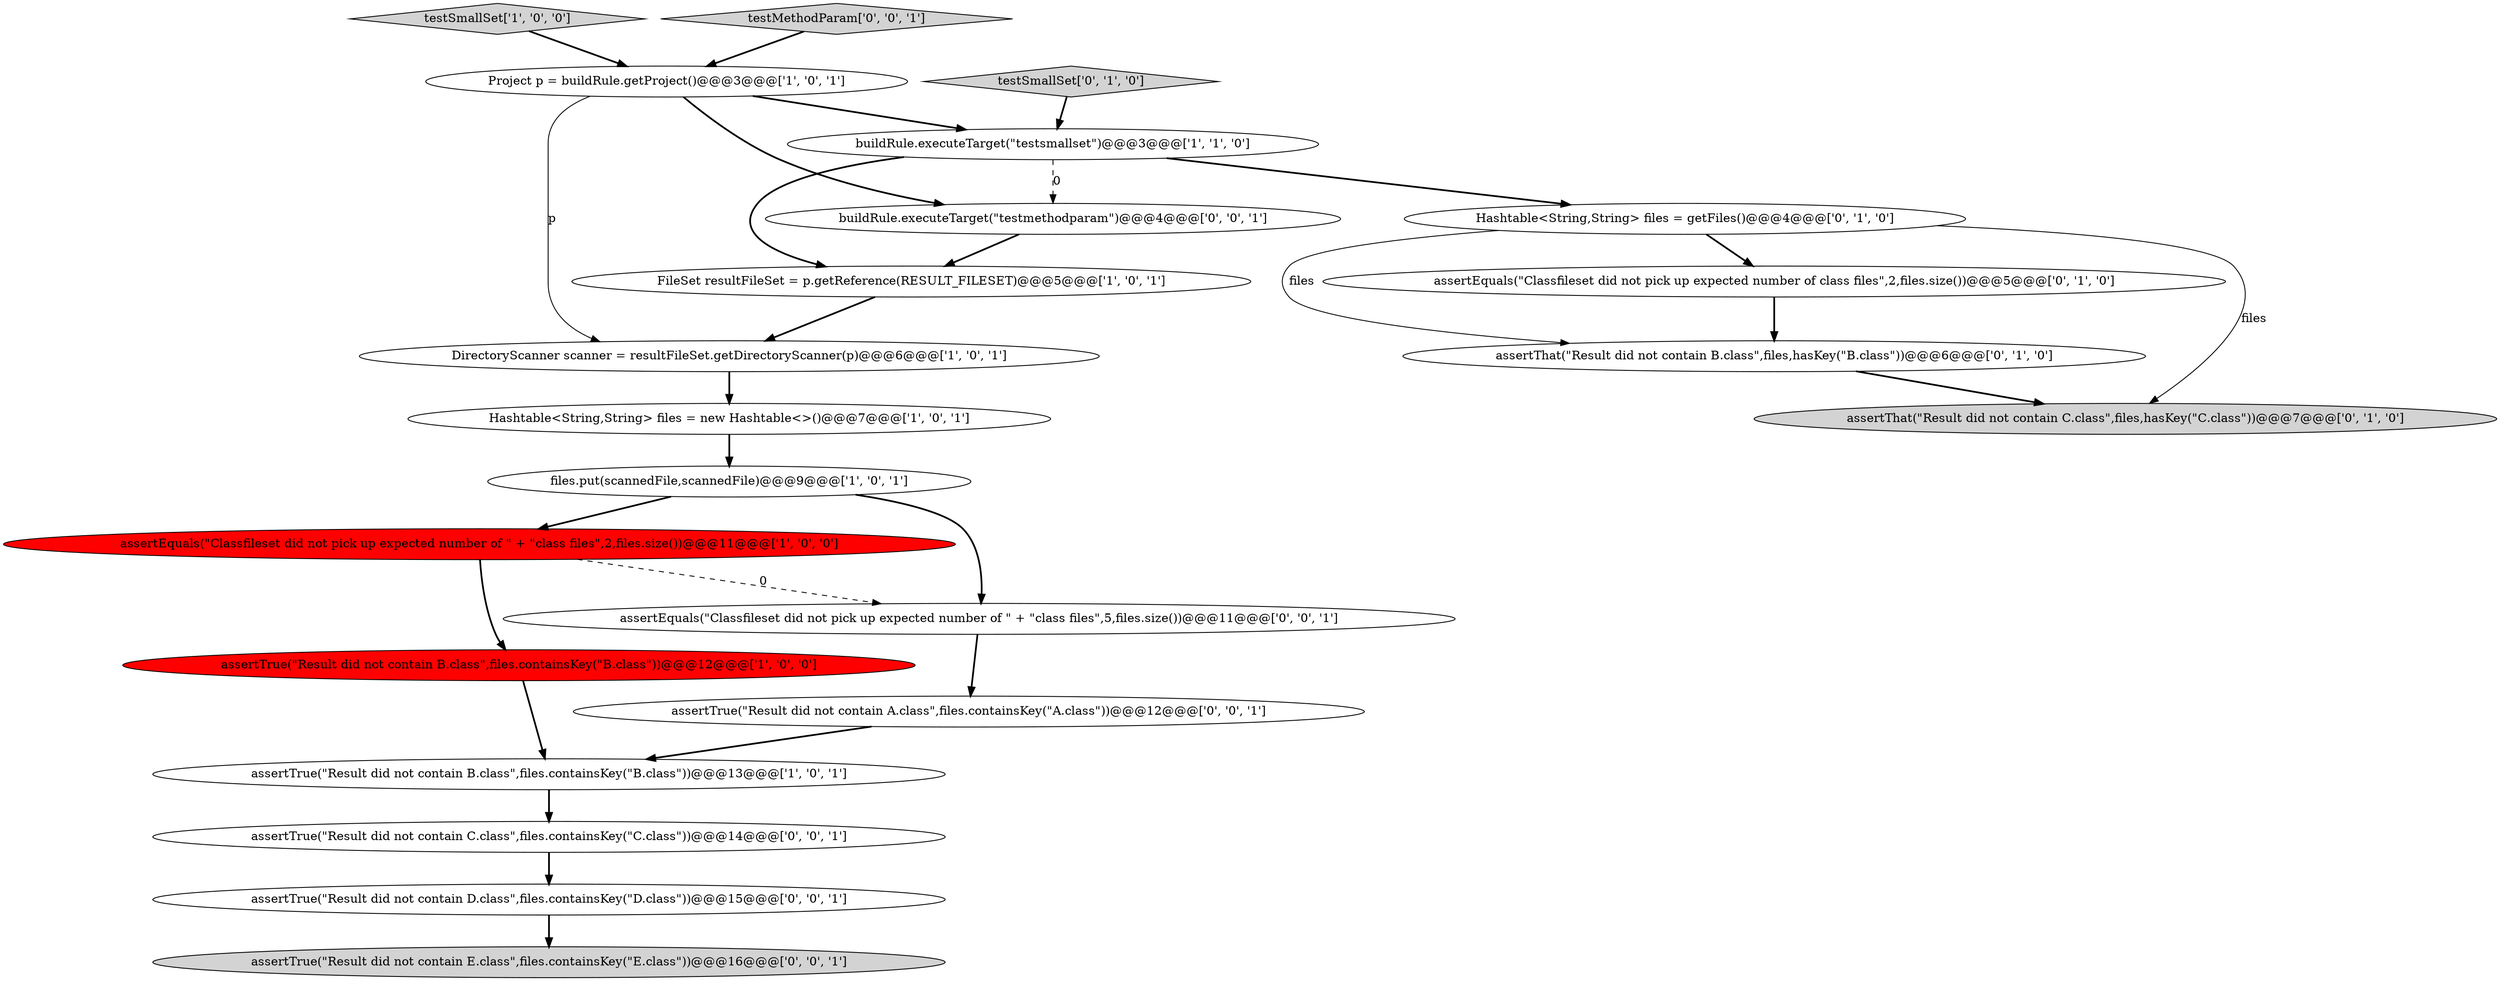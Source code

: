 digraph {
5 [style = filled, label = "buildRule.executeTarget(\"testsmallset\")@@@3@@@['1', '1', '0']", fillcolor = white, shape = ellipse image = "AAA0AAABBB1BBB"];
4 [style = filled, label = "DirectoryScanner scanner = resultFileSet.getDirectoryScanner(p)@@@6@@@['1', '0', '1']", fillcolor = white, shape = ellipse image = "AAA0AAABBB1BBB"];
19 [style = filled, label = "assertTrue(\"Result did not contain A.class\",files.containsKey(\"A.class\"))@@@12@@@['0', '0', '1']", fillcolor = white, shape = ellipse image = "AAA0AAABBB3BBB"];
16 [style = filled, label = "buildRule.executeTarget(\"testmethodparam\")@@@4@@@['0', '0', '1']", fillcolor = white, shape = ellipse image = "AAA0AAABBB3BBB"];
2 [style = filled, label = "files.put(scannedFile,scannedFile)@@@9@@@['1', '0', '1']", fillcolor = white, shape = ellipse image = "AAA0AAABBB1BBB"];
10 [style = filled, label = "assertEquals(\"Classfileset did not pick up expected number of class files\",2,files.size())@@@5@@@['0', '1', '0']", fillcolor = white, shape = ellipse image = "AAA0AAABBB2BBB"];
17 [style = filled, label = "assertTrue(\"Result did not contain C.class\",files.containsKey(\"C.class\"))@@@14@@@['0', '0', '1']", fillcolor = white, shape = ellipse image = "AAA0AAABBB3BBB"];
18 [style = filled, label = "assertTrue(\"Result did not contain D.class\",files.containsKey(\"D.class\"))@@@15@@@['0', '0', '1']", fillcolor = white, shape = ellipse image = "AAA0AAABBB3BBB"];
3 [style = filled, label = "FileSet resultFileSet = p.getReference(RESULT_FILESET)@@@5@@@['1', '0', '1']", fillcolor = white, shape = ellipse image = "AAA0AAABBB1BBB"];
7 [style = filled, label = "assertTrue(\"Result did not contain B.class\",files.containsKey(\"B.class\"))@@@12@@@['1', '0', '0']", fillcolor = red, shape = ellipse image = "AAA1AAABBB1BBB"];
13 [style = filled, label = "Hashtable<String,String> files = getFiles()@@@4@@@['0', '1', '0']", fillcolor = white, shape = ellipse image = "AAA0AAABBB2BBB"];
0 [style = filled, label = "Project p = buildRule.getProject()@@@3@@@['1', '0', '1']", fillcolor = white, shape = ellipse image = "AAA0AAABBB1BBB"];
8 [style = filled, label = "assertTrue(\"Result did not contain B.class\",files.containsKey(\"B.class\"))@@@13@@@['1', '0', '1']", fillcolor = white, shape = ellipse image = "AAA0AAABBB1BBB"];
11 [style = filled, label = "testSmallSet['0', '1', '0']", fillcolor = lightgray, shape = diamond image = "AAA0AAABBB2BBB"];
14 [style = filled, label = "assertThat(\"Result did not contain C.class\",files,hasKey(\"C.class\"))@@@7@@@['0', '1', '0']", fillcolor = lightgray, shape = ellipse image = "AAA0AAABBB2BBB"];
6 [style = filled, label = "Hashtable<String,String> files = new Hashtable<>()@@@7@@@['1', '0', '1']", fillcolor = white, shape = ellipse image = "AAA0AAABBB1BBB"];
9 [style = filled, label = "testSmallSet['1', '0', '0']", fillcolor = lightgray, shape = diamond image = "AAA0AAABBB1BBB"];
1 [style = filled, label = "assertEquals(\"Classfileset did not pick up expected number of \" + \"class files\",2,files.size())@@@11@@@['1', '0', '0']", fillcolor = red, shape = ellipse image = "AAA1AAABBB1BBB"];
12 [style = filled, label = "assertThat(\"Result did not contain B.class\",files,hasKey(\"B.class\"))@@@6@@@['0', '1', '0']", fillcolor = white, shape = ellipse image = "AAA0AAABBB2BBB"];
15 [style = filled, label = "testMethodParam['0', '0', '1']", fillcolor = lightgray, shape = diamond image = "AAA0AAABBB3BBB"];
20 [style = filled, label = "assertEquals(\"Classfileset did not pick up expected number of \" + \"class files\",5,files.size())@@@11@@@['0', '0', '1']", fillcolor = white, shape = ellipse image = "AAA0AAABBB3BBB"];
21 [style = filled, label = "assertTrue(\"Result did not contain E.class\",files.containsKey(\"E.class\"))@@@16@@@['0', '0', '1']", fillcolor = lightgray, shape = ellipse image = "AAA0AAABBB3BBB"];
5->3 [style = bold, label=""];
13->10 [style = bold, label=""];
16->3 [style = bold, label=""];
0->16 [style = bold, label=""];
2->20 [style = bold, label=""];
13->12 [style = solid, label="files"];
9->0 [style = bold, label=""];
4->6 [style = bold, label=""];
13->14 [style = solid, label="files"];
2->1 [style = bold, label=""];
7->8 [style = bold, label=""];
3->4 [style = bold, label=""];
1->7 [style = bold, label=""];
0->4 [style = solid, label="p"];
19->8 [style = bold, label=""];
6->2 [style = bold, label=""];
1->20 [style = dashed, label="0"];
5->16 [style = dashed, label="0"];
8->17 [style = bold, label=""];
11->5 [style = bold, label=""];
10->12 [style = bold, label=""];
5->13 [style = bold, label=""];
15->0 [style = bold, label=""];
12->14 [style = bold, label=""];
18->21 [style = bold, label=""];
20->19 [style = bold, label=""];
17->18 [style = bold, label=""];
0->5 [style = bold, label=""];
}
